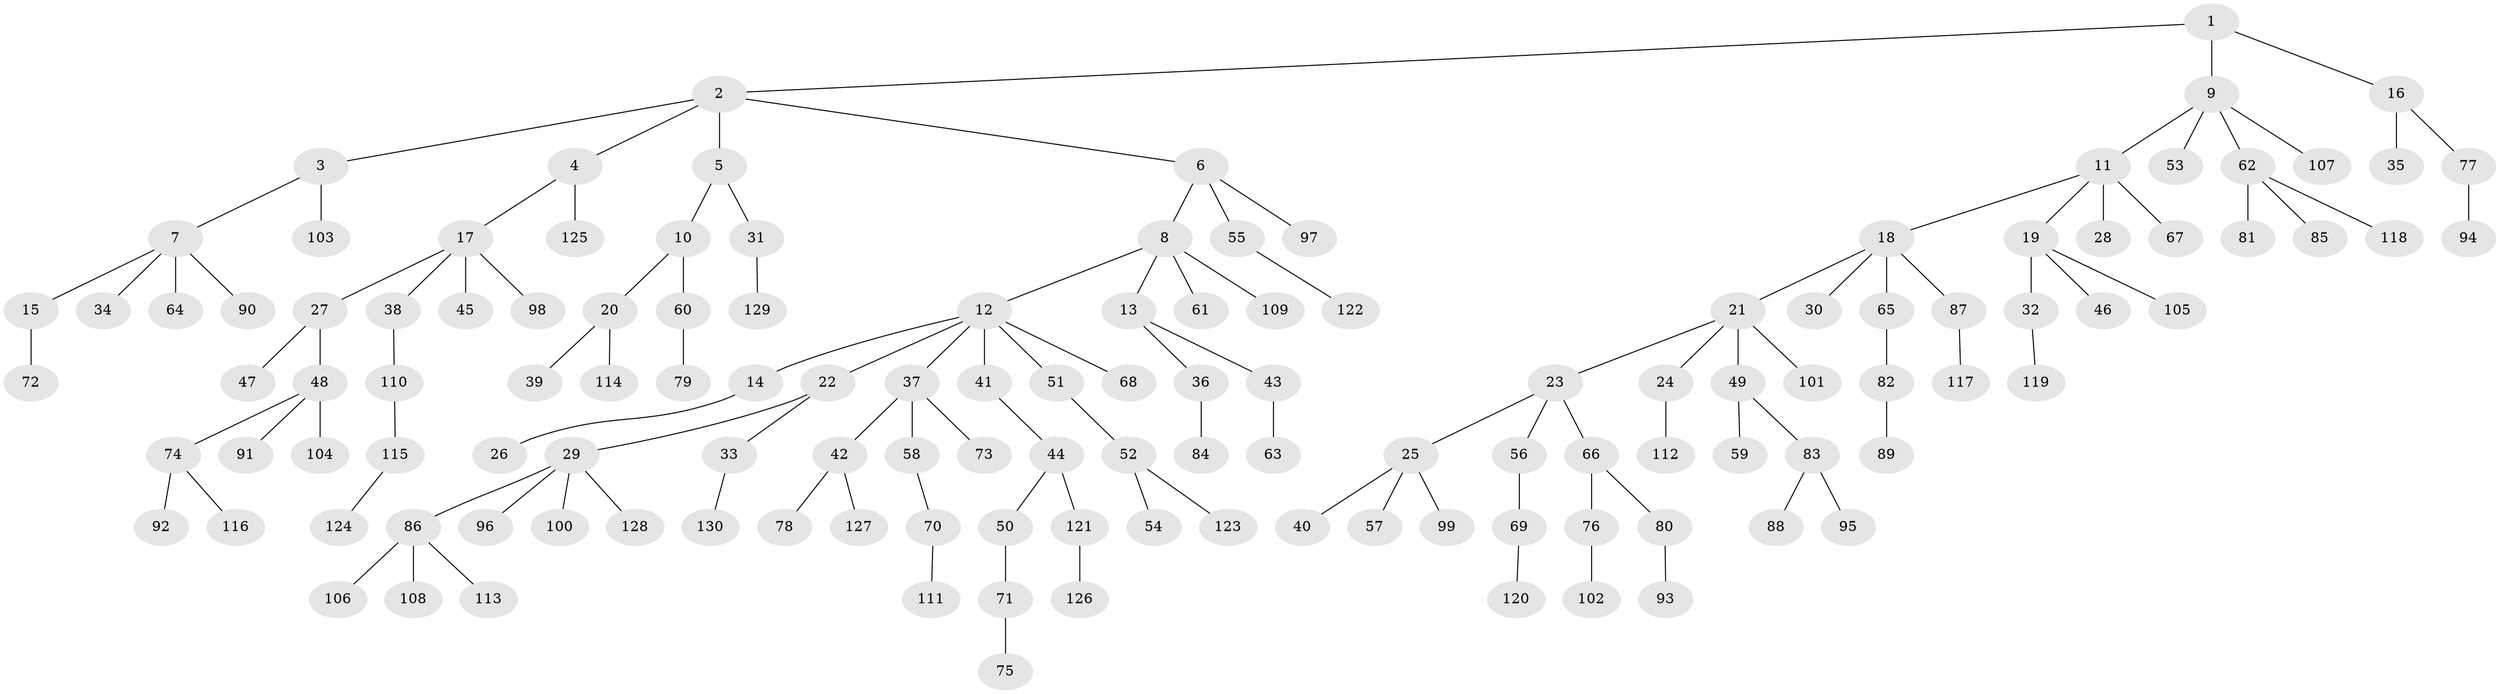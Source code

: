 // Generated by graph-tools (version 1.1) at 2025/52/03/09/25 04:52:50]
// undirected, 130 vertices, 129 edges
graph export_dot {
graph [start="1"]
  node [color=gray90,style=filled];
  1;
  2;
  3;
  4;
  5;
  6;
  7;
  8;
  9;
  10;
  11;
  12;
  13;
  14;
  15;
  16;
  17;
  18;
  19;
  20;
  21;
  22;
  23;
  24;
  25;
  26;
  27;
  28;
  29;
  30;
  31;
  32;
  33;
  34;
  35;
  36;
  37;
  38;
  39;
  40;
  41;
  42;
  43;
  44;
  45;
  46;
  47;
  48;
  49;
  50;
  51;
  52;
  53;
  54;
  55;
  56;
  57;
  58;
  59;
  60;
  61;
  62;
  63;
  64;
  65;
  66;
  67;
  68;
  69;
  70;
  71;
  72;
  73;
  74;
  75;
  76;
  77;
  78;
  79;
  80;
  81;
  82;
  83;
  84;
  85;
  86;
  87;
  88;
  89;
  90;
  91;
  92;
  93;
  94;
  95;
  96;
  97;
  98;
  99;
  100;
  101;
  102;
  103;
  104;
  105;
  106;
  107;
  108;
  109;
  110;
  111;
  112;
  113;
  114;
  115;
  116;
  117;
  118;
  119;
  120;
  121;
  122;
  123;
  124;
  125;
  126;
  127;
  128;
  129;
  130;
  1 -- 2;
  1 -- 9;
  1 -- 16;
  2 -- 3;
  2 -- 4;
  2 -- 5;
  2 -- 6;
  3 -- 7;
  3 -- 103;
  4 -- 17;
  4 -- 125;
  5 -- 10;
  5 -- 31;
  6 -- 8;
  6 -- 55;
  6 -- 97;
  7 -- 15;
  7 -- 34;
  7 -- 64;
  7 -- 90;
  8 -- 12;
  8 -- 13;
  8 -- 61;
  8 -- 109;
  9 -- 11;
  9 -- 53;
  9 -- 62;
  9 -- 107;
  10 -- 20;
  10 -- 60;
  11 -- 18;
  11 -- 19;
  11 -- 28;
  11 -- 67;
  12 -- 14;
  12 -- 22;
  12 -- 37;
  12 -- 41;
  12 -- 51;
  12 -- 68;
  13 -- 36;
  13 -- 43;
  14 -- 26;
  15 -- 72;
  16 -- 35;
  16 -- 77;
  17 -- 27;
  17 -- 38;
  17 -- 45;
  17 -- 98;
  18 -- 21;
  18 -- 30;
  18 -- 65;
  18 -- 87;
  19 -- 32;
  19 -- 46;
  19 -- 105;
  20 -- 39;
  20 -- 114;
  21 -- 23;
  21 -- 24;
  21 -- 49;
  21 -- 101;
  22 -- 29;
  22 -- 33;
  23 -- 25;
  23 -- 56;
  23 -- 66;
  24 -- 112;
  25 -- 40;
  25 -- 57;
  25 -- 99;
  27 -- 47;
  27 -- 48;
  29 -- 86;
  29 -- 96;
  29 -- 100;
  29 -- 128;
  31 -- 129;
  32 -- 119;
  33 -- 130;
  36 -- 84;
  37 -- 42;
  37 -- 58;
  37 -- 73;
  38 -- 110;
  41 -- 44;
  42 -- 78;
  42 -- 127;
  43 -- 63;
  44 -- 50;
  44 -- 121;
  48 -- 74;
  48 -- 91;
  48 -- 104;
  49 -- 59;
  49 -- 83;
  50 -- 71;
  51 -- 52;
  52 -- 54;
  52 -- 123;
  55 -- 122;
  56 -- 69;
  58 -- 70;
  60 -- 79;
  62 -- 81;
  62 -- 85;
  62 -- 118;
  65 -- 82;
  66 -- 76;
  66 -- 80;
  69 -- 120;
  70 -- 111;
  71 -- 75;
  74 -- 92;
  74 -- 116;
  76 -- 102;
  77 -- 94;
  80 -- 93;
  82 -- 89;
  83 -- 88;
  83 -- 95;
  86 -- 106;
  86 -- 108;
  86 -- 113;
  87 -- 117;
  110 -- 115;
  115 -- 124;
  121 -- 126;
}
